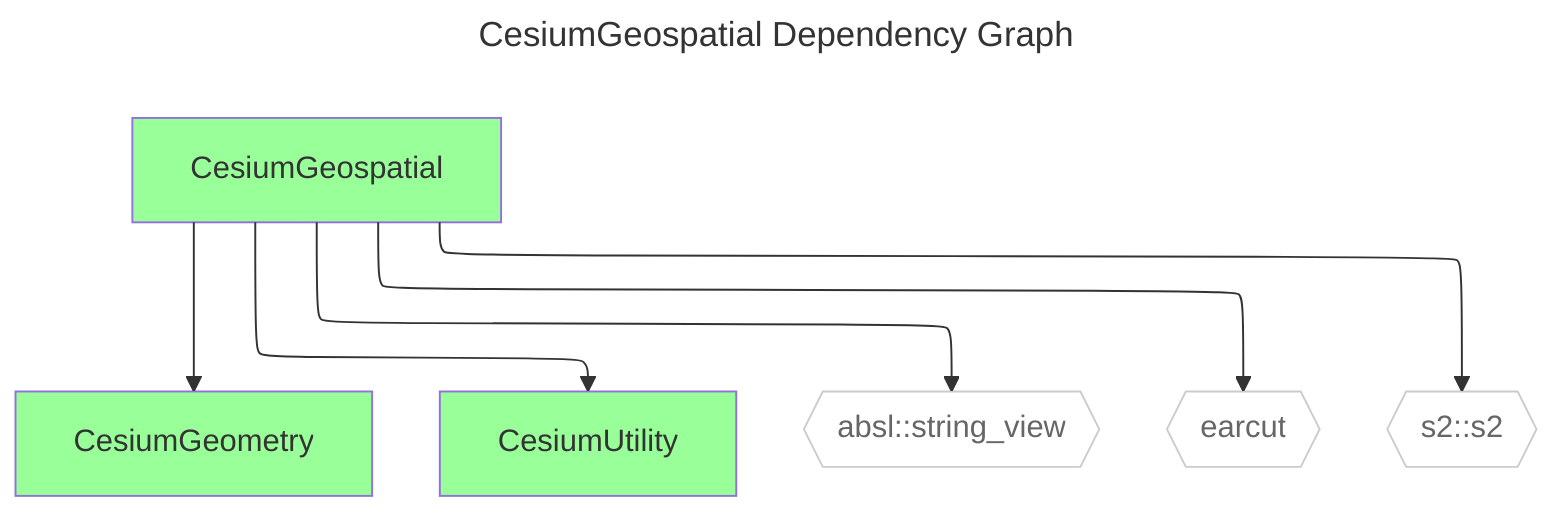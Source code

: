 ---
comment: This file was generated by dep-graph-gen. DO NOT EDIT THIS FILE!
config:
  layout: elk
title: CesiumGeospatial Dependency Graph
---
graph TD
  classDef dependencyNode fill:#fff,stroke:#ccc,color:#666
  classDef libraryNode fill:#9f9
  CesiumGeospatial[CesiumGeospatial] --> CesiumGeometry[CesiumGeometry]
  CesiumGeospatial[CesiumGeospatial] --> CesiumUtility[CesiumUtility]
  CesiumGeospatial[CesiumGeospatial] --> absl_string_view{{absl::string_view}}
  CesiumGeospatial[CesiumGeospatial] --> earcut{{earcut}}
  CesiumGeospatial[CesiumGeospatial] --> s2_s2{{s2::s2}}
  class absl_string_view,earcut,s2_s2 dependencyNode
  class CesiumGeometry,CesiumUtility,CesiumGeospatial libraryNode